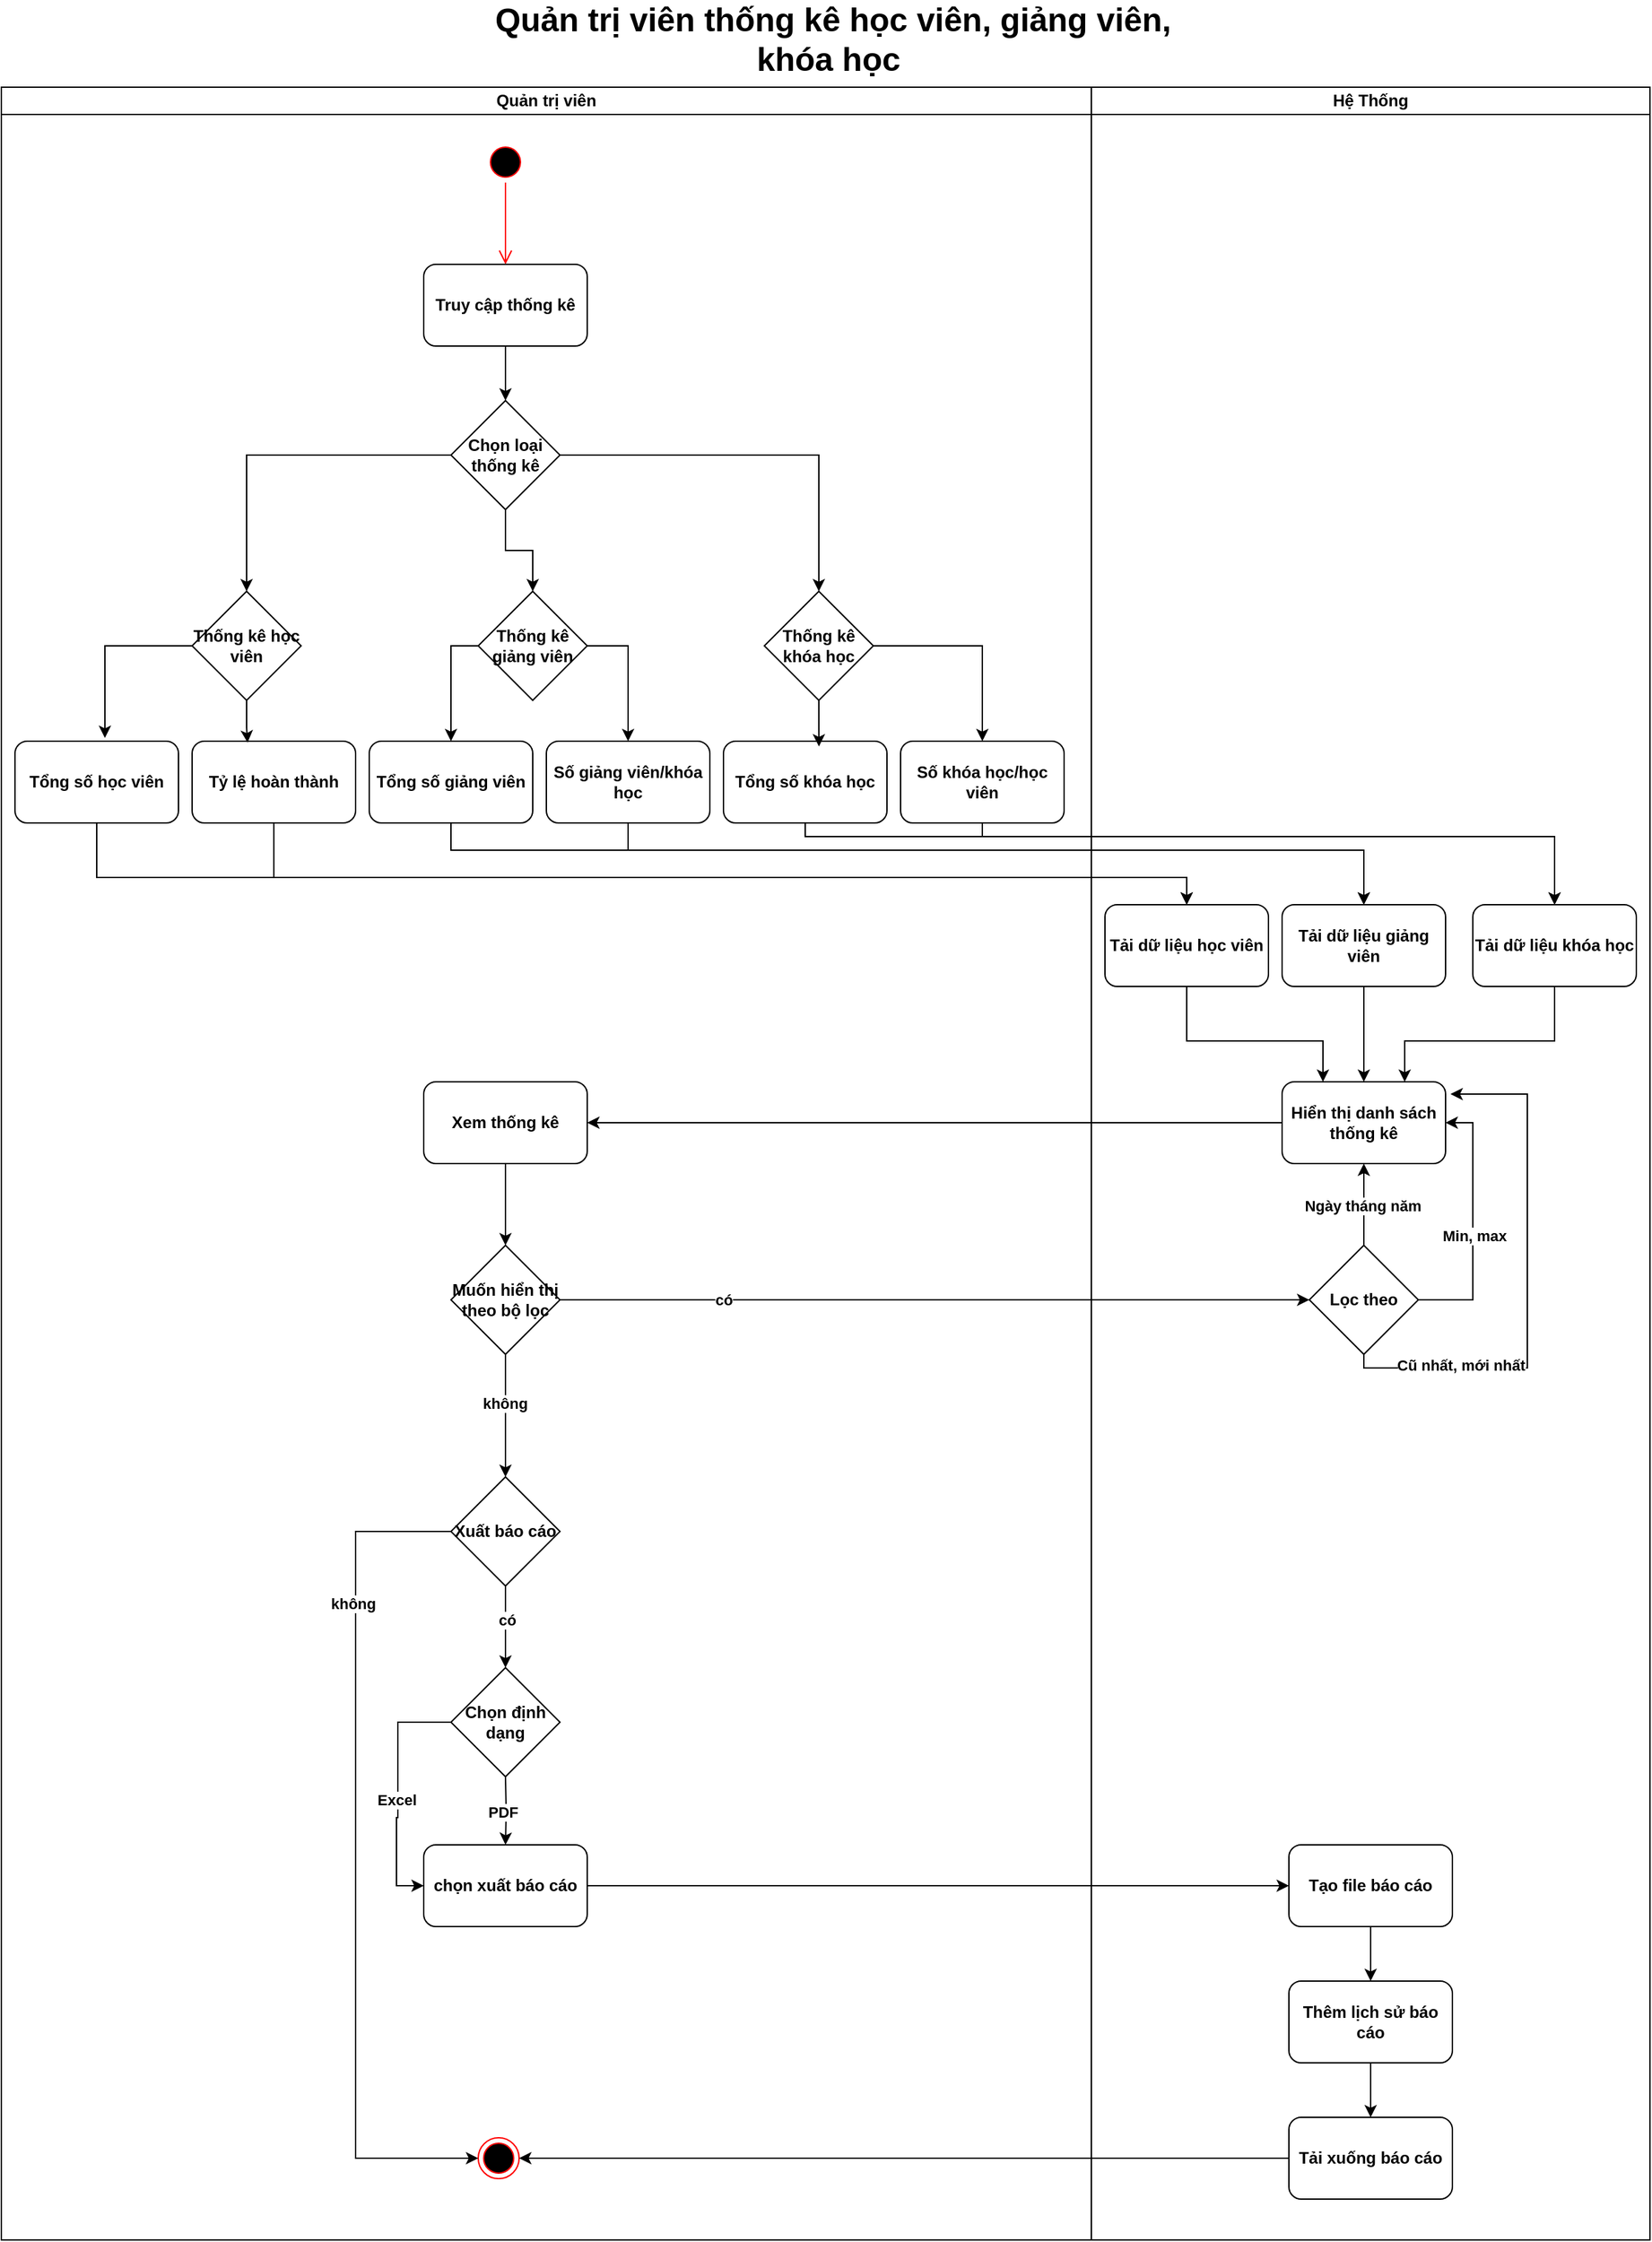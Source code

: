 <mxfile version="26.1.0">
  <diagram name="Page-1" id="6Yn9wlLpXJzRdqoOr6YE">
    <mxGraphModel dx="2528" dy="888" grid="1" gridSize="10" guides="1" tooltips="1" connect="1" arrows="1" fold="1" page="1" pageScale="1" pageWidth="850" pageHeight="1100" math="0" shadow="0">
      <root>
        <mxCell id="0" />
        <mxCell id="1" parent="0" />
        <mxCell id="VoO7QWUMlvouw6mzgsPz-1" value="Quản trị viên" style="swimlane;startSize=20;whiteSpace=wrap;html=1;fontStyle=1" vertex="1" parent="1">
          <mxGeometry x="-200" y="140" width="800" height="1580" as="geometry" />
        </mxCell>
        <mxCell id="VoO7QWUMlvouw6mzgsPz-2" value="" style="ellipse;html=1;shape=startState;fillColor=#000000;strokeColor=#ff0000;fontStyle=1" vertex="1" parent="VoO7QWUMlvouw6mzgsPz-1">
          <mxGeometry x="355" y="40" width="30" height="30" as="geometry" />
        </mxCell>
        <mxCell id="VoO7QWUMlvouw6mzgsPz-3" value="" style="edgeStyle=orthogonalEdgeStyle;html=1;verticalAlign=bottom;endArrow=open;endSize=8;strokeColor=#ff0000;rounded=0;fontStyle=1;entryX=0.5;entryY=0;entryDx=0;entryDy=0;" edge="1" parent="VoO7QWUMlvouw6mzgsPz-1" source="VoO7QWUMlvouw6mzgsPz-2" target="VoO7QWUMlvouw6mzgsPz-5">
          <mxGeometry relative="1" as="geometry">
            <mxPoint x="315" y="130" as="targetPoint" />
            <Array as="points" />
          </mxGeometry>
        </mxCell>
        <mxCell id="VoO7QWUMlvouw6mzgsPz-4" style="edgeStyle=orthogonalEdgeStyle;rounded=0;orthogonalLoop=1;jettySize=auto;html=1;entryX=0.5;entryY=0;entryDx=0;entryDy=0;fontStyle=1" edge="1" parent="VoO7QWUMlvouw6mzgsPz-1" source="VoO7QWUMlvouw6mzgsPz-5">
          <mxGeometry relative="1" as="geometry">
            <mxPoint x="370" y="230" as="targetPoint" />
          </mxGeometry>
        </mxCell>
        <mxCell id="VoO7QWUMlvouw6mzgsPz-5" value="Truy cập thống kê" style="rounded=1;whiteSpace=wrap;html=1;fontStyle=1" vertex="1" parent="VoO7QWUMlvouw6mzgsPz-1">
          <mxGeometry x="310" y="130" width="120" height="60" as="geometry" />
        </mxCell>
        <mxCell id="VoO7QWUMlvouw6mzgsPz-61" style="edgeStyle=orthogonalEdgeStyle;rounded=0;orthogonalLoop=1;jettySize=auto;html=1;fontStyle=1" edge="1" parent="VoO7QWUMlvouw6mzgsPz-1" source="VoO7QWUMlvouw6mzgsPz-56" target="VoO7QWUMlvouw6mzgsPz-58">
          <mxGeometry relative="1" as="geometry" />
        </mxCell>
        <mxCell id="VoO7QWUMlvouw6mzgsPz-62" style="edgeStyle=orthogonalEdgeStyle;rounded=0;orthogonalLoop=1;jettySize=auto;html=1;fontStyle=1" edge="1" parent="VoO7QWUMlvouw6mzgsPz-1" source="VoO7QWUMlvouw6mzgsPz-56" target="VoO7QWUMlvouw6mzgsPz-59">
          <mxGeometry relative="1" as="geometry" />
        </mxCell>
        <mxCell id="VoO7QWUMlvouw6mzgsPz-63" style="edgeStyle=orthogonalEdgeStyle;rounded=0;orthogonalLoop=1;jettySize=auto;html=1;entryX=0.5;entryY=0;entryDx=0;entryDy=0;fontStyle=1" edge="1" parent="VoO7QWUMlvouw6mzgsPz-1" source="VoO7QWUMlvouw6mzgsPz-56" target="VoO7QWUMlvouw6mzgsPz-60">
          <mxGeometry relative="1" as="geometry">
            <mxPoint x="550" y="300" as="targetPoint" />
          </mxGeometry>
        </mxCell>
        <mxCell id="VoO7QWUMlvouw6mzgsPz-56" value="Chọn loại thống kê" style="rhombus;whiteSpace=wrap;html=1;fontStyle=1" vertex="1" parent="VoO7QWUMlvouw6mzgsPz-1">
          <mxGeometry x="330" y="230" width="80" height="80" as="geometry" />
        </mxCell>
        <mxCell id="VoO7QWUMlvouw6mzgsPz-58" value="Thống kê học viên" style="rhombus;whiteSpace=wrap;html=1;fontStyle=1" vertex="1" parent="VoO7QWUMlvouw6mzgsPz-1">
          <mxGeometry x="140" y="370" width="80" height="80" as="geometry" />
        </mxCell>
        <mxCell id="VoO7QWUMlvouw6mzgsPz-72" style="edgeStyle=orthogonalEdgeStyle;rounded=0;orthogonalLoop=1;jettySize=auto;html=1;fontStyle=1" edge="1" parent="VoO7QWUMlvouw6mzgsPz-1" source="VoO7QWUMlvouw6mzgsPz-59" target="VoO7QWUMlvouw6mzgsPz-66">
          <mxGeometry relative="1" as="geometry">
            <Array as="points">
              <mxPoint x="330" y="410" />
            </Array>
          </mxGeometry>
        </mxCell>
        <mxCell id="VoO7QWUMlvouw6mzgsPz-73" style="edgeStyle=orthogonalEdgeStyle;rounded=0;orthogonalLoop=1;jettySize=auto;html=1;fontStyle=1" edge="1" parent="VoO7QWUMlvouw6mzgsPz-1" source="VoO7QWUMlvouw6mzgsPz-59" target="VoO7QWUMlvouw6mzgsPz-67">
          <mxGeometry relative="1" as="geometry">
            <Array as="points">
              <mxPoint x="460" y="410" />
            </Array>
          </mxGeometry>
        </mxCell>
        <mxCell id="VoO7QWUMlvouw6mzgsPz-59" value="Thống kê giảng viên" style="rhombus;whiteSpace=wrap;html=1;fontStyle=1" vertex="1" parent="VoO7QWUMlvouw6mzgsPz-1">
          <mxGeometry x="350" y="370" width="80" height="80" as="geometry" />
        </mxCell>
        <mxCell id="VoO7QWUMlvouw6mzgsPz-75" style="edgeStyle=orthogonalEdgeStyle;rounded=0;orthogonalLoop=1;jettySize=auto;html=1;entryX=0.5;entryY=0;entryDx=0;entryDy=0;fontStyle=1" edge="1" parent="VoO7QWUMlvouw6mzgsPz-1" source="VoO7QWUMlvouw6mzgsPz-60" target="VoO7QWUMlvouw6mzgsPz-69">
          <mxGeometry relative="1" as="geometry" />
        </mxCell>
        <mxCell id="VoO7QWUMlvouw6mzgsPz-60" value="Thống kê khóa học" style="rhombus;whiteSpace=wrap;html=1;fontStyle=1" vertex="1" parent="VoO7QWUMlvouw6mzgsPz-1">
          <mxGeometry x="560" y="370" width="80" height="80" as="geometry" />
        </mxCell>
        <mxCell id="VoO7QWUMlvouw6mzgsPz-64" value="Tổng số học viên" style="rounded=1;whiteSpace=wrap;html=1;fontStyle=1" vertex="1" parent="VoO7QWUMlvouw6mzgsPz-1">
          <mxGeometry x="10" y="480" width="120" height="60" as="geometry" />
        </mxCell>
        <mxCell id="VoO7QWUMlvouw6mzgsPz-65" value="Tỷ lệ hoàn thành" style="rounded=1;whiteSpace=wrap;html=1;fontStyle=1" vertex="1" parent="VoO7QWUMlvouw6mzgsPz-1">
          <mxGeometry x="140" y="480" width="120" height="60" as="geometry" />
        </mxCell>
        <mxCell id="VoO7QWUMlvouw6mzgsPz-66" value="Tổng số giảng viên" style="rounded=1;whiteSpace=wrap;html=1;fontStyle=1" vertex="1" parent="VoO7QWUMlvouw6mzgsPz-1">
          <mxGeometry x="270" y="480" width="120" height="60" as="geometry" />
        </mxCell>
        <mxCell id="VoO7QWUMlvouw6mzgsPz-67" value="Số giảng viên/khóa học" style="rounded=1;whiteSpace=wrap;html=1;fontStyle=1" vertex="1" parent="VoO7QWUMlvouw6mzgsPz-1">
          <mxGeometry x="400" y="480" width="120" height="60" as="geometry" />
        </mxCell>
        <mxCell id="VoO7QWUMlvouw6mzgsPz-68" value="Tổng số khóa học" style="rounded=1;whiteSpace=wrap;html=1;fontStyle=1" vertex="1" parent="VoO7QWUMlvouw6mzgsPz-1">
          <mxGeometry x="530" y="480" width="120" height="60" as="geometry" />
        </mxCell>
        <mxCell id="VoO7QWUMlvouw6mzgsPz-69" value="Số khóa học/học viên" style="rounded=1;whiteSpace=wrap;html=1;fontStyle=1" vertex="1" parent="VoO7QWUMlvouw6mzgsPz-1">
          <mxGeometry x="660" y="480" width="120" height="60" as="geometry" />
        </mxCell>
        <mxCell id="VoO7QWUMlvouw6mzgsPz-70" style="edgeStyle=orthogonalEdgeStyle;rounded=0;orthogonalLoop=1;jettySize=auto;html=1;entryX=0.55;entryY=-0.04;entryDx=0;entryDy=0;entryPerimeter=0;fontStyle=1" edge="1" parent="VoO7QWUMlvouw6mzgsPz-1" source="VoO7QWUMlvouw6mzgsPz-58" target="VoO7QWUMlvouw6mzgsPz-64">
          <mxGeometry relative="1" as="geometry" />
        </mxCell>
        <mxCell id="VoO7QWUMlvouw6mzgsPz-74" style="edgeStyle=orthogonalEdgeStyle;rounded=0;orthogonalLoop=1;jettySize=auto;html=1;entryX=0.584;entryY=0.064;entryDx=0;entryDy=0;entryPerimeter=0;fontStyle=1" edge="1" parent="VoO7QWUMlvouw6mzgsPz-1" source="VoO7QWUMlvouw6mzgsPz-60" target="VoO7QWUMlvouw6mzgsPz-68">
          <mxGeometry relative="1" as="geometry" />
        </mxCell>
        <mxCell id="VoO7QWUMlvouw6mzgsPz-76" style="edgeStyle=orthogonalEdgeStyle;rounded=0;orthogonalLoop=1;jettySize=auto;html=1;entryX=0.339;entryY=0.017;entryDx=0;entryDy=0;entryPerimeter=0;fontStyle=1" edge="1" parent="VoO7QWUMlvouw6mzgsPz-1" source="VoO7QWUMlvouw6mzgsPz-58" target="VoO7QWUMlvouw6mzgsPz-65">
          <mxGeometry relative="1" as="geometry" />
        </mxCell>
        <mxCell id="VoO7QWUMlvouw6mzgsPz-97" style="edgeStyle=orthogonalEdgeStyle;rounded=0;orthogonalLoop=1;jettySize=auto;html=1;fontStyle=1" edge="1" parent="VoO7QWUMlvouw6mzgsPz-1" source="VoO7QWUMlvouw6mzgsPz-91" target="VoO7QWUMlvouw6mzgsPz-95">
          <mxGeometry relative="1" as="geometry" />
        </mxCell>
        <mxCell id="VoO7QWUMlvouw6mzgsPz-135" style="edgeStyle=orthogonalEdgeStyle;rounded=0;orthogonalLoop=1;jettySize=auto;html=1;entryX=0.5;entryY=0;entryDx=0;entryDy=0;exitX=0;exitY=0.5;exitDx=0;exitDy=0;fontStyle=1" edge="1" parent="VoO7QWUMlvouw6mzgsPz-1" source="VoO7QWUMlvouw6mzgsPz-95" target="VoO7QWUMlvouw6mzgsPz-141">
          <mxGeometry relative="1" as="geometry">
            <mxPoint x="370.0" y="1010" as="targetPoint" />
            <Array as="points">
              <mxPoint x="370" y="890" />
            </Array>
          </mxGeometry>
        </mxCell>
        <mxCell id="VoO7QWUMlvouw6mzgsPz-137" value="không&amp;nbsp;" style="edgeLabel;html=1;align=center;verticalAlign=middle;resizable=0;points=[];fontStyle=1" vertex="1" connectable="0" parent="VoO7QWUMlvouw6mzgsPz-135">
          <mxGeometry x="0.367" y="1" relative="1" as="geometry">
            <mxPoint as="offset" />
          </mxGeometry>
        </mxCell>
        <mxCell id="VoO7QWUMlvouw6mzgsPz-91" value="Xem thống kê" style="rounded=1;whiteSpace=wrap;html=1;fontStyle=1" vertex="1" parent="VoO7QWUMlvouw6mzgsPz-1">
          <mxGeometry x="310" y="730" width="120" height="60" as="geometry" />
        </mxCell>
        <mxCell id="VoO7QWUMlvouw6mzgsPz-95" value="Muốn hiển thị theo bộ lọc" style="rhombus;whiteSpace=wrap;html=1;fontStyle=1" vertex="1" parent="VoO7QWUMlvouw6mzgsPz-1">
          <mxGeometry x="330" y="850" width="80" height="80" as="geometry" />
        </mxCell>
        <mxCell id="VoO7QWUMlvouw6mzgsPz-141" value="Xuất báo cáo" style="rhombus;whiteSpace=wrap;html=1;fontStyle=1" vertex="1" parent="VoO7QWUMlvouw6mzgsPz-1">
          <mxGeometry x="330" y="1020" width="80" height="80" as="geometry" />
        </mxCell>
        <mxCell id="VoO7QWUMlvouw6mzgsPz-142" style="edgeStyle=orthogonalEdgeStyle;rounded=0;orthogonalLoop=1;jettySize=auto;html=1;fontStyle=1" edge="1" parent="VoO7QWUMlvouw6mzgsPz-1" target="VoO7QWUMlvouw6mzgsPz-146">
          <mxGeometry relative="1" as="geometry">
            <mxPoint x="370" y="1240" as="sourcePoint" />
          </mxGeometry>
        </mxCell>
        <mxCell id="VoO7QWUMlvouw6mzgsPz-143" value="PDF" style="edgeLabel;html=1;align=center;verticalAlign=middle;resizable=0;points=[];fontStyle=1" vertex="1" connectable="0" parent="VoO7QWUMlvouw6mzgsPz-142">
          <mxGeometry x="0.044" y="-2" relative="1" as="geometry">
            <mxPoint as="offset" />
          </mxGeometry>
        </mxCell>
        <mxCell id="VoO7QWUMlvouw6mzgsPz-144" style="edgeStyle=orthogonalEdgeStyle;rounded=0;orthogonalLoop=1;jettySize=auto;html=1;entryX=0;entryY=0.5;entryDx=0;entryDy=0;fontStyle=1" edge="1" parent="VoO7QWUMlvouw6mzgsPz-1" target="VoO7QWUMlvouw6mzgsPz-146">
          <mxGeometry relative="1" as="geometry">
            <Array as="points">
              <mxPoint x="291" y="1200" />
              <mxPoint x="291" y="1270" />
              <mxPoint x="290" y="1330" />
            </Array>
            <mxPoint x="330" y="1200" as="sourcePoint" />
          </mxGeometry>
        </mxCell>
        <mxCell id="VoO7QWUMlvouw6mzgsPz-145" value="Excel" style="edgeLabel;html=1;align=center;verticalAlign=middle;resizable=0;points=[];fontStyle=1" vertex="1" connectable="0" parent="VoO7QWUMlvouw6mzgsPz-144">
          <mxGeometry x="0.067" y="-1" relative="1" as="geometry">
            <mxPoint as="offset" />
          </mxGeometry>
        </mxCell>
        <mxCell id="VoO7QWUMlvouw6mzgsPz-146" value="chọn xuất báo cáo" style="rounded=1;whiteSpace=wrap;html=1;fontStyle=1" vertex="1" parent="VoO7QWUMlvouw6mzgsPz-1">
          <mxGeometry x="310" y="1290" width="120" height="60" as="geometry" />
        </mxCell>
        <mxCell id="VoO7QWUMlvouw6mzgsPz-147" value="" style="ellipse;html=1;shape=endState;fillColor=#000000;strokeColor=#ff0000;fontStyle=1" vertex="1" parent="VoO7QWUMlvouw6mzgsPz-1">
          <mxGeometry x="350" y="1505" width="30" height="30" as="geometry" />
        </mxCell>
        <mxCell id="VoO7QWUMlvouw6mzgsPz-155" value="Chọn định dạng" style="rhombus;whiteSpace=wrap;html=1;fontStyle=1" vertex="1" parent="VoO7QWUMlvouw6mzgsPz-1">
          <mxGeometry x="330" y="1160" width="80" height="80" as="geometry" />
        </mxCell>
        <mxCell id="VoO7QWUMlvouw6mzgsPz-156" style="edgeStyle=orthogonalEdgeStyle;rounded=0;orthogonalLoop=1;jettySize=auto;html=1;entryX=0;entryY=0.5;entryDx=0;entryDy=0;fontStyle=1" edge="1" parent="VoO7QWUMlvouw6mzgsPz-1" source="VoO7QWUMlvouw6mzgsPz-141" target="VoO7QWUMlvouw6mzgsPz-147">
          <mxGeometry relative="1" as="geometry">
            <Array as="points">
              <mxPoint x="260" y="1060" />
              <mxPoint x="260" y="1520" />
            </Array>
          </mxGeometry>
        </mxCell>
        <mxCell id="VoO7QWUMlvouw6mzgsPz-157" value="không" style="edgeLabel;html=1;align=center;verticalAlign=middle;resizable=0;points=[];fontStyle=1" vertex="1" connectable="0" parent="VoO7QWUMlvouw6mzgsPz-156">
          <mxGeometry x="-0.603" y="-2" relative="1" as="geometry">
            <mxPoint as="offset" />
          </mxGeometry>
        </mxCell>
        <mxCell id="VoO7QWUMlvouw6mzgsPz-158" style="edgeStyle=orthogonalEdgeStyle;rounded=0;orthogonalLoop=1;jettySize=auto;html=1;fontStyle=1" edge="1" parent="VoO7QWUMlvouw6mzgsPz-1" source="VoO7QWUMlvouw6mzgsPz-141" target="VoO7QWUMlvouw6mzgsPz-155">
          <mxGeometry relative="1" as="geometry" />
        </mxCell>
        <mxCell id="VoO7QWUMlvouw6mzgsPz-159" value="có" style="edgeLabel;html=1;align=center;verticalAlign=middle;resizable=0;points=[];fontStyle=1" vertex="1" connectable="0" parent="VoO7QWUMlvouw6mzgsPz-158">
          <mxGeometry x="-0.167" y="1" relative="1" as="geometry">
            <mxPoint as="offset" />
          </mxGeometry>
        </mxCell>
        <mxCell id="VoO7QWUMlvouw6mzgsPz-27" value="Hệ Thống" style="swimlane;startSize=20;whiteSpace=wrap;html=1;fontStyle=1" vertex="1" parent="1">
          <mxGeometry x="600" y="140" width="410" height="1580" as="geometry" />
        </mxCell>
        <mxCell id="VoO7QWUMlvouw6mzgsPz-88" style="edgeStyle=orthogonalEdgeStyle;rounded=0;orthogonalLoop=1;jettySize=auto;html=1;fontStyle=1" edge="1" parent="VoO7QWUMlvouw6mzgsPz-27" source="VoO7QWUMlvouw6mzgsPz-77" target="VoO7QWUMlvouw6mzgsPz-87">
          <mxGeometry relative="1" as="geometry">
            <Array as="points">
              <mxPoint x="70" y="700" />
              <mxPoint x="170" y="700" />
            </Array>
          </mxGeometry>
        </mxCell>
        <mxCell id="VoO7QWUMlvouw6mzgsPz-77" value="Tải dữ liệu học viên" style="rounded=1;whiteSpace=wrap;html=1;fontStyle=1" vertex="1" parent="VoO7QWUMlvouw6mzgsPz-27">
          <mxGeometry x="10" y="600" width="120" height="60" as="geometry" />
        </mxCell>
        <mxCell id="VoO7QWUMlvouw6mzgsPz-90" style="edgeStyle=orthogonalEdgeStyle;rounded=0;orthogonalLoop=1;jettySize=auto;html=1;entryX=0.75;entryY=0;entryDx=0;entryDy=0;fontStyle=1" edge="1" parent="VoO7QWUMlvouw6mzgsPz-27" source="VoO7QWUMlvouw6mzgsPz-78" target="VoO7QWUMlvouw6mzgsPz-87">
          <mxGeometry relative="1" as="geometry">
            <Array as="points">
              <mxPoint x="340" y="700" />
              <mxPoint x="230" y="700" />
            </Array>
          </mxGeometry>
        </mxCell>
        <mxCell id="VoO7QWUMlvouw6mzgsPz-78" value="Tải dữ liệu khóa học" style="rounded=1;whiteSpace=wrap;html=1;fontStyle=1" vertex="1" parent="VoO7QWUMlvouw6mzgsPz-27">
          <mxGeometry x="280" y="600" width="120" height="60" as="geometry" />
        </mxCell>
        <mxCell id="VoO7QWUMlvouw6mzgsPz-89" style="edgeStyle=orthogonalEdgeStyle;rounded=0;orthogonalLoop=1;jettySize=auto;html=1;fontStyle=1" edge="1" parent="VoO7QWUMlvouw6mzgsPz-27" source="VoO7QWUMlvouw6mzgsPz-79" target="VoO7QWUMlvouw6mzgsPz-87">
          <mxGeometry relative="1" as="geometry">
            <Array as="points">
              <mxPoint x="200" y="710" />
              <mxPoint x="200" y="710" />
            </Array>
          </mxGeometry>
        </mxCell>
        <mxCell id="VoO7QWUMlvouw6mzgsPz-79" value="Tải dữ liệu giảng viên" style="rounded=1;whiteSpace=wrap;html=1;fontStyle=1" vertex="1" parent="VoO7QWUMlvouw6mzgsPz-27">
          <mxGeometry x="140" y="600" width="120" height="60" as="geometry" />
        </mxCell>
        <mxCell id="VoO7QWUMlvouw6mzgsPz-87" value="Hiển thị danh sách thống kê" style="rounded=1;whiteSpace=wrap;html=1;fontStyle=1" vertex="1" parent="VoO7QWUMlvouw6mzgsPz-27">
          <mxGeometry x="140" y="730" width="120" height="60" as="geometry" />
        </mxCell>
        <mxCell id="VoO7QWUMlvouw6mzgsPz-128" style="edgeStyle=orthogonalEdgeStyle;rounded=0;orthogonalLoop=1;jettySize=auto;html=1;entryX=0.5;entryY=1;entryDx=0;entryDy=0;fontStyle=1" edge="1" parent="VoO7QWUMlvouw6mzgsPz-27" source="VoO7QWUMlvouw6mzgsPz-125" target="VoO7QWUMlvouw6mzgsPz-87">
          <mxGeometry relative="1" as="geometry" />
        </mxCell>
        <mxCell id="VoO7QWUMlvouw6mzgsPz-129" value="Ngày tháng năm" style="edgeLabel;html=1;align=center;verticalAlign=middle;resizable=0;points=[];fontStyle=1" vertex="1" connectable="0" parent="VoO7QWUMlvouw6mzgsPz-128">
          <mxGeometry x="-0.036" y="1" relative="1" as="geometry">
            <mxPoint as="offset" />
          </mxGeometry>
        </mxCell>
        <mxCell id="VoO7QWUMlvouw6mzgsPz-130" style="edgeStyle=orthogonalEdgeStyle;rounded=0;orthogonalLoop=1;jettySize=auto;html=1;entryX=1;entryY=0.5;entryDx=0;entryDy=0;fontStyle=1" edge="1" parent="VoO7QWUMlvouw6mzgsPz-27" source="VoO7QWUMlvouw6mzgsPz-125" target="VoO7QWUMlvouw6mzgsPz-87">
          <mxGeometry relative="1" as="geometry">
            <Array as="points">
              <mxPoint x="280" y="890" />
              <mxPoint x="280" y="760" />
            </Array>
          </mxGeometry>
        </mxCell>
        <mxCell id="VoO7QWUMlvouw6mzgsPz-131" value="Min, max" style="edgeLabel;html=1;align=center;verticalAlign=middle;resizable=0;points=[];fontStyle=1" vertex="1" connectable="0" parent="VoO7QWUMlvouw6mzgsPz-130">
          <mxGeometry x="-0.085" y="-1" relative="1" as="geometry">
            <mxPoint as="offset" />
          </mxGeometry>
        </mxCell>
        <mxCell id="VoO7QWUMlvouw6mzgsPz-125" value="Lọc theo" style="rhombus;whiteSpace=wrap;html=1;fontStyle=1" vertex="1" parent="VoO7QWUMlvouw6mzgsPz-27">
          <mxGeometry x="160" y="850" width="80" height="80" as="geometry" />
        </mxCell>
        <mxCell id="VoO7QWUMlvouw6mzgsPz-132" style="edgeStyle=orthogonalEdgeStyle;rounded=0;orthogonalLoop=1;jettySize=auto;html=1;entryX=1.03;entryY=0.15;entryDx=0;entryDy=0;entryPerimeter=0;fontStyle=1" edge="1" parent="VoO7QWUMlvouw6mzgsPz-27" source="VoO7QWUMlvouw6mzgsPz-125" target="VoO7QWUMlvouw6mzgsPz-87">
          <mxGeometry relative="1" as="geometry">
            <Array as="points">
              <mxPoint x="200" y="940" />
              <mxPoint x="320" y="940" />
              <mxPoint x="320" y="739" />
            </Array>
          </mxGeometry>
        </mxCell>
        <mxCell id="VoO7QWUMlvouw6mzgsPz-133" value="Cũ nhất, mới nhất" style="edgeLabel;html=1;align=center;verticalAlign=middle;resizable=0;points=[];fontStyle=1" vertex="1" connectable="0" parent="VoO7QWUMlvouw6mzgsPz-132">
          <mxGeometry x="-0.585" y="2" relative="1" as="geometry">
            <mxPoint as="offset" />
          </mxGeometry>
        </mxCell>
        <mxCell id="VoO7QWUMlvouw6mzgsPz-148" style="edgeStyle=orthogonalEdgeStyle;rounded=0;orthogonalLoop=1;jettySize=auto;html=1;fontStyle=1" edge="1" parent="VoO7QWUMlvouw6mzgsPz-27" source="VoO7QWUMlvouw6mzgsPz-149" target="VoO7QWUMlvouw6mzgsPz-151">
          <mxGeometry relative="1" as="geometry" />
        </mxCell>
        <mxCell id="VoO7QWUMlvouw6mzgsPz-149" value="Tạo file báo cáo" style="rounded=1;whiteSpace=wrap;html=1;fontStyle=1" vertex="1" parent="VoO7QWUMlvouw6mzgsPz-27">
          <mxGeometry x="145" y="1290" width="120" height="60" as="geometry" />
        </mxCell>
        <mxCell id="VoO7QWUMlvouw6mzgsPz-150" value="" style="edgeStyle=orthogonalEdgeStyle;rounded=0;orthogonalLoop=1;jettySize=auto;html=1;fontStyle=1" edge="1" parent="VoO7QWUMlvouw6mzgsPz-27" source="VoO7QWUMlvouw6mzgsPz-151" target="VoO7QWUMlvouw6mzgsPz-152">
          <mxGeometry relative="1" as="geometry" />
        </mxCell>
        <mxCell id="VoO7QWUMlvouw6mzgsPz-151" value="Thêm lịch sử báo cáo" style="rounded=1;whiteSpace=wrap;html=1;fontStyle=1" vertex="1" parent="VoO7QWUMlvouw6mzgsPz-27">
          <mxGeometry x="145" y="1390" width="120" height="60" as="geometry" />
        </mxCell>
        <mxCell id="VoO7QWUMlvouw6mzgsPz-152" value="Tải xuống báo cáo" style="rounded=1;whiteSpace=wrap;html=1;fontStyle=1" vertex="1" parent="VoO7QWUMlvouw6mzgsPz-27">
          <mxGeometry x="145" y="1490" width="120" height="60" as="geometry" />
        </mxCell>
        <mxCell id="VoO7QWUMlvouw6mzgsPz-45" value="&lt;span style=&quot;font-size: 24px;&quot;&gt;Quản trị viên thống kê học viên, giảng viên, khóa học&amp;nbsp;&lt;/span&gt;" style="text;html=1;align=center;verticalAlign=middle;whiteSpace=wrap;rounded=0;fontStyle=1" vertex="1" parent="1">
          <mxGeometry x="140" y="90" width="541" height="30" as="geometry" />
        </mxCell>
        <mxCell id="VoO7QWUMlvouw6mzgsPz-80" style="edgeStyle=orthogonalEdgeStyle;rounded=0;orthogonalLoop=1;jettySize=auto;html=1;fontStyle=1" edge="1" parent="1" source="VoO7QWUMlvouw6mzgsPz-64" target="VoO7QWUMlvouw6mzgsPz-77">
          <mxGeometry relative="1" as="geometry">
            <Array as="points">
              <mxPoint x="-130" y="720" />
              <mxPoint x="670" y="720" />
            </Array>
          </mxGeometry>
        </mxCell>
        <mxCell id="VoO7QWUMlvouw6mzgsPz-82" style="edgeStyle=orthogonalEdgeStyle;rounded=0;orthogonalLoop=1;jettySize=auto;html=1;fontStyle=1" edge="1" parent="1" source="VoO7QWUMlvouw6mzgsPz-65" target="VoO7QWUMlvouw6mzgsPz-77">
          <mxGeometry relative="1" as="geometry">
            <Array as="points">
              <mxPoint y="720" />
              <mxPoint x="670" y="720" />
            </Array>
          </mxGeometry>
        </mxCell>
        <mxCell id="VoO7QWUMlvouw6mzgsPz-83" style="edgeStyle=orthogonalEdgeStyle;rounded=0;orthogonalLoop=1;jettySize=auto;html=1;fontStyle=1" edge="1" parent="1" source="VoO7QWUMlvouw6mzgsPz-66" target="VoO7QWUMlvouw6mzgsPz-79">
          <mxGeometry relative="1" as="geometry">
            <Array as="points">
              <mxPoint x="130" y="700" />
              <mxPoint x="800" y="700" />
            </Array>
          </mxGeometry>
        </mxCell>
        <mxCell id="VoO7QWUMlvouw6mzgsPz-84" style="edgeStyle=orthogonalEdgeStyle;rounded=0;orthogonalLoop=1;jettySize=auto;html=1;fontStyle=1" edge="1" parent="1" source="VoO7QWUMlvouw6mzgsPz-67" target="VoO7QWUMlvouw6mzgsPz-79">
          <mxGeometry relative="1" as="geometry">
            <Array as="points">
              <mxPoint x="260" y="700" />
              <mxPoint x="800" y="700" />
            </Array>
          </mxGeometry>
        </mxCell>
        <mxCell id="VoO7QWUMlvouw6mzgsPz-85" style="edgeStyle=orthogonalEdgeStyle;rounded=0;orthogonalLoop=1;jettySize=auto;html=1;entryX=0.5;entryY=0;entryDx=0;entryDy=0;fontStyle=1" edge="1" parent="1" source="VoO7QWUMlvouw6mzgsPz-68" target="VoO7QWUMlvouw6mzgsPz-78">
          <mxGeometry relative="1" as="geometry">
            <Array as="points">
              <mxPoint x="390" y="690" />
              <mxPoint x="940" y="690" />
            </Array>
          </mxGeometry>
        </mxCell>
        <mxCell id="VoO7QWUMlvouw6mzgsPz-86" style="edgeStyle=orthogonalEdgeStyle;rounded=0;orthogonalLoop=1;jettySize=auto;html=1;fontStyle=1" edge="1" parent="1" source="VoO7QWUMlvouw6mzgsPz-69" target="VoO7QWUMlvouw6mzgsPz-78">
          <mxGeometry relative="1" as="geometry">
            <Array as="points">
              <mxPoint x="520" y="690" />
              <mxPoint x="940" y="690" />
            </Array>
          </mxGeometry>
        </mxCell>
        <mxCell id="VoO7QWUMlvouw6mzgsPz-92" style="edgeStyle=orthogonalEdgeStyle;rounded=0;orthogonalLoop=1;jettySize=auto;html=1;fontStyle=1" edge="1" parent="1" source="VoO7QWUMlvouw6mzgsPz-87" target="VoO7QWUMlvouw6mzgsPz-91">
          <mxGeometry relative="1" as="geometry" />
        </mxCell>
        <mxCell id="VoO7QWUMlvouw6mzgsPz-126" style="edgeStyle=orthogonalEdgeStyle;rounded=0;orthogonalLoop=1;jettySize=auto;html=1;entryX=0;entryY=0.5;entryDx=0;entryDy=0;fontStyle=1" edge="1" parent="1" source="VoO7QWUMlvouw6mzgsPz-95" target="VoO7QWUMlvouw6mzgsPz-125">
          <mxGeometry relative="1" as="geometry" />
        </mxCell>
        <mxCell id="VoO7QWUMlvouw6mzgsPz-127" value="có" style="edgeLabel;html=1;align=center;verticalAlign=middle;resizable=0;points=[];fontStyle=1" vertex="1" connectable="0" parent="VoO7QWUMlvouw6mzgsPz-126">
          <mxGeometry x="-0.564" relative="1" as="geometry">
            <mxPoint as="offset" />
          </mxGeometry>
        </mxCell>
        <mxCell id="VoO7QWUMlvouw6mzgsPz-153" style="edgeStyle=orthogonalEdgeStyle;rounded=0;orthogonalLoop=1;jettySize=auto;html=1;fontStyle=1" edge="1" parent="1" source="VoO7QWUMlvouw6mzgsPz-146" target="VoO7QWUMlvouw6mzgsPz-149">
          <mxGeometry relative="1" as="geometry" />
        </mxCell>
        <mxCell id="VoO7QWUMlvouw6mzgsPz-154" style="edgeStyle=orthogonalEdgeStyle;rounded=0;orthogonalLoop=1;jettySize=auto;html=1;entryX=1;entryY=0.5;entryDx=0;entryDy=0;fontStyle=1" edge="1" parent="1" source="VoO7QWUMlvouw6mzgsPz-152" target="VoO7QWUMlvouw6mzgsPz-147">
          <mxGeometry relative="1" as="geometry" />
        </mxCell>
      </root>
    </mxGraphModel>
  </diagram>
</mxfile>

